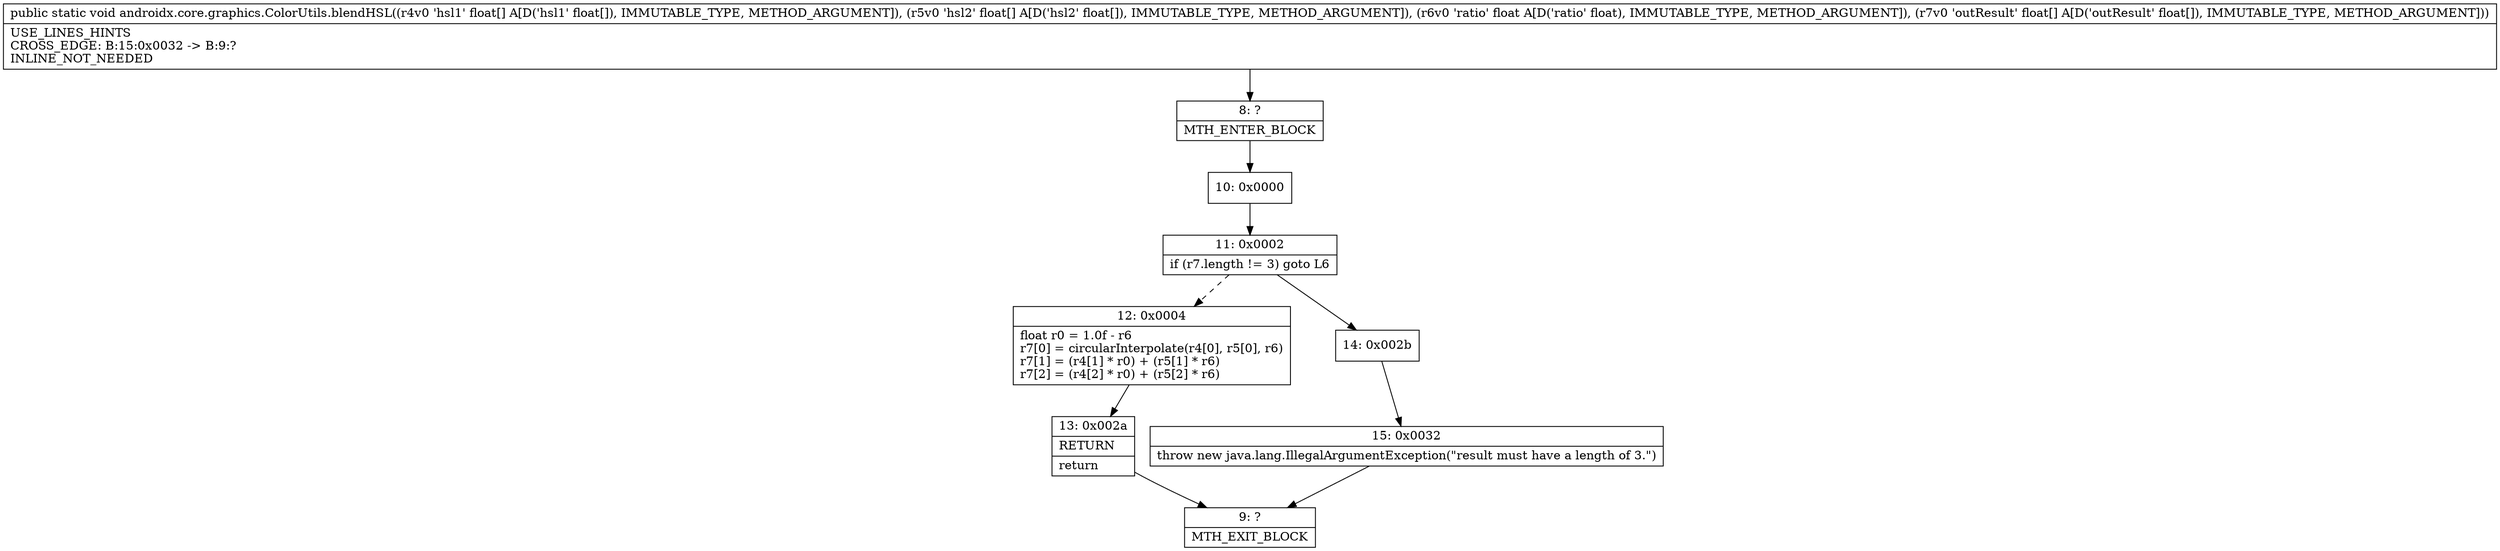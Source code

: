 digraph "CFG forandroidx.core.graphics.ColorUtils.blendHSL([F[FF[F)V" {
Node_8 [shape=record,label="{8\:\ ?|MTH_ENTER_BLOCK\l}"];
Node_10 [shape=record,label="{10\:\ 0x0000}"];
Node_11 [shape=record,label="{11\:\ 0x0002|if (r7.length != 3) goto L6\l}"];
Node_12 [shape=record,label="{12\:\ 0x0004|float r0 = 1.0f \- r6\lr7[0] = circularInterpolate(r4[0], r5[0], r6)\lr7[1] = (r4[1] * r0) + (r5[1] * r6)\lr7[2] = (r4[2] * r0) + (r5[2] * r6)\l}"];
Node_13 [shape=record,label="{13\:\ 0x002a|RETURN\l|return\l}"];
Node_9 [shape=record,label="{9\:\ ?|MTH_EXIT_BLOCK\l}"];
Node_14 [shape=record,label="{14\:\ 0x002b}"];
Node_15 [shape=record,label="{15\:\ 0x0032|throw new java.lang.IllegalArgumentException(\"result must have a length of 3.\")\l}"];
MethodNode[shape=record,label="{public static void androidx.core.graphics.ColorUtils.blendHSL((r4v0 'hsl1' float[] A[D('hsl1' float[]), IMMUTABLE_TYPE, METHOD_ARGUMENT]), (r5v0 'hsl2' float[] A[D('hsl2' float[]), IMMUTABLE_TYPE, METHOD_ARGUMENT]), (r6v0 'ratio' float A[D('ratio' float), IMMUTABLE_TYPE, METHOD_ARGUMENT]), (r7v0 'outResult' float[] A[D('outResult' float[]), IMMUTABLE_TYPE, METHOD_ARGUMENT]))  | USE_LINES_HINTS\lCROSS_EDGE: B:15:0x0032 \-\> B:9:?\lINLINE_NOT_NEEDED\l}"];
MethodNode -> Node_8;Node_8 -> Node_10;
Node_10 -> Node_11;
Node_11 -> Node_12[style=dashed];
Node_11 -> Node_14;
Node_12 -> Node_13;
Node_13 -> Node_9;
Node_14 -> Node_15;
Node_15 -> Node_9;
}

